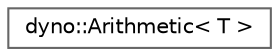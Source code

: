 digraph "Graphical Class Hierarchy"
{
 // LATEX_PDF_SIZE
  bgcolor="transparent";
  edge [fontname=Helvetica,fontsize=10,labelfontname=Helvetica,labelfontsize=10];
  node [fontname=Helvetica,fontsize=10,shape=box,height=0.2,width=0.4];
  rankdir="LR";
  Node0 [id="Node000000",label="dyno::Arithmetic\< T \>",height=0.2,width=0.4,color="grey40", fillcolor="white", style="filled",URL="$classdyno_1_1_arithmetic.html",tooltip=" "];
}
